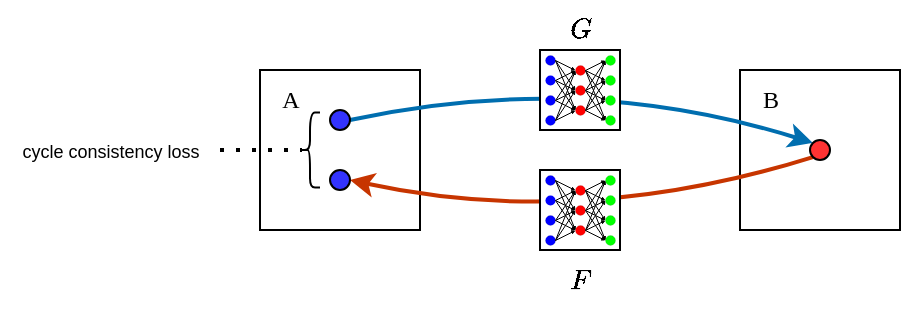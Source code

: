 <mxfile version="22.1.3" type="github">
  <diagram name="Page-1" id="6hGklAR9HjyawwnTF-di">
    <mxGraphModel dx="768" dy="411" grid="1" gridSize="10" guides="1" tooltips="1" connect="1" arrows="1" fold="1" page="1" pageScale="1" pageWidth="850" pageHeight="1100" math="1" shadow="0">
      <root>
        <mxCell id="0" />
        <mxCell id="1" parent="0" />
        <mxCell id="0p1_scHnNHO-Ukw5lkaR-1" value="" style="whiteSpace=wrap;html=1;aspect=fixed;" vertex="1" parent="1">
          <mxGeometry x="200" y="200" width="80" height="80" as="geometry" />
        </mxCell>
        <mxCell id="0p1_scHnNHO-Ukw5lkaR-2" value="" style="whiteSpace=wrap;html=1;aspect=fixed;" vertex="1" parent="1">
          <mxGeometry x="440" y="200" width="80" height="80" as="geometry" />
        </mxCell>
        <mxCell id="0p1_scHnNHO-Ukw5lkaR-3" value="" style="curved=1;endArrow=classic;html=1;rounded=0;exitX=1;exitY=0.5;exitDx=0;exitDy=0;entryX=0;entryY=0;entryDx=0;entryDy=0;fillColor=#1ba1e2;strokeColor=#006EAF;strokeWidth=2;" edge="1" parent="1" source="0p1_scHnNHO-Ukw5lkaR-161" target="0p1_scHnNHO-Ukw5lkaR-163">
          <mxGeometry width="50" height="50" relative="1" as="geometry">
            <mxPoint x="370" y="330" as="sourcePoint" />
            <mxPoint x="420" y="280" as="targetPoint" />
            <Array as="points">
              <mxPoint x="360" y="200" />
            </Array>
          </mxGeometry>
        </mxCell>
        <mxCell id="0p1_scHnNHO-Ukw5lkaR-4" value="" style="curved=1;endArrow=classic;html=1;rounded=0;exitX=0;exitY=1;exitDx=0;exitDy=0;entryX=1;entryY=0.5;entryDx=0;entryDy=0;fillColor=#fa6800;strokeColor=#C73500;strokeWidth=2;" edge="1" parent="1" source="0p1_scHnNHO-Ukw5lkaR-163" target="0p1_scHnNHO-Ukw5lkaR-162">
          <mxGeometry width="50" height="50" relative="1" as="geometry">
            <mxPoint x="500" y="300" as="sourcePoint" />
            <mxPoint x="230" y="300" as="targetPoint" />
            <Array as="points">
              <mxPoint x="360" y="280" />
            </Array>
          </mxGeometry>
        </mxCell>
        <mxCell id="0p1_scHnNHO-Ukw5lkaR-5" value="\(G\)" style="text;html=1;align=center;verticalAlign=middle;resizable=0;points=[];autosize=1;strokeColor=none;fillColor=none;" vertex="1" parent="1">
          <mxGeometry x="335" y="165" width="50" height="30" as="geometry" />
        </mxCell>
        <mxCell id="0p1_scHnNHO-Ukw5lkaR-6" value="\(F\)" style="text;html=1;align=center;verticalAlign=middle;resizable=0;points=[];autosize=1;strokeColor=none;fillColor=none;" vertex="1" parent="1">
          <mxGeometry x="335" y="290" width="50" height="30" as="geometry" />
        </mxCell>
        <mxCell id="0p1_scHnNHO-Ukw5lkaR-85" value="" style="group" vertex="1" connectable="0" parent="1">
          <mxGeometry x="340" y="250" width="40" height="40" as="geometry" />
        </mxCell>
        <mxCell id="0p1_scHnNHO-Ukw5lkaR-86" value="" style="whiteSpace=wrap;html=1;aspect=fixed;" vertex="1" parent="0p1_scHnNHO-Ukw5lkaR-85">
          <mxGeometry width="40" height="40" as="geometry" />
        </mxCell>
        <mxCell id="0p1_scHnNHO-Ukw5lkaR-87" value="" style="ellipse;whiteSpace=wrap;html=1;aspect=fixed;fillColor=#0000ff;strokeColor=#00000000;strokeWidth=0;" vertex="1" parent="0p1_scHnNHO-Ukw5lkaR-85">
          <mxGeometry x="2.5" y="12.5" width="5" height="5" as="geometry" />
        </mxCell>
        <mxCell id="0p1_scHnNHO-Ukw5lkaR-88" value="" style="ellipse;whiteSpace=wrap;html=1;aspect=fixed;fillColor=#0000ff;strokeColor=#000000;strokeWidth=0;" vertex="1" parent="0p1_scHnNHO-Ukw5lkaR-85">
          <mxGeometry x="2.5" y="22.5" width="5" height="5" as="geometry" />
        </mxCell>
        <mxCell id="0p1_scHnNHO-Ukw5lkaR-89" value="" style="ellipse;whiteSpace=wrap;html=1;aspect=fixed;fillColor=#0000ff;strokeColor=#000000;strokeWidth=0;" vertex="1" parent="0p1_scHnNHO-Ukw5lkaR-85">
          <mxGeometry x="2.5" y="32.5" width="5" height="5" as="geometry" />
        </mxCell>
        <mxCell id="0p1_scHnNHO-Ukw5lkaR-90" value="" style="ellipse;whiteSpace=wrap;html=1;aspect=fixed;fillColor=#0000ff;strokeColor=#000000;strokeWidth=0;" vertex="1" parent="0p1_scHnNHO-Ukw5lkaR-85">
          <mxGeometry x="2.5" y="2.5" width="5" height="5" as="geometry" />
        </mxCell>
        <mxCell id="0p1_scHnNHO-Ukw5lkaR-91" value="" style="ellipse;whiteSpace=wrap;html=1;aspect=fixed;strokeWidth=0;fillColor=#00ff00;" vertex="1" parent="0p1_scHnNHO-Ukw5lkaR-85">
          <mxGeometry x="32.5" y="12.5" width="5" height="5" as="geometry" />
        </mxCell>
        <mxCell id="0p1_scHnNHO-Ukw5lkaR-92" value="" style="ellipse;whiteSpace=wrap;html=1;aspect=fixed;strokeWidth=0;fillColor=#00ff00;" vertex="1" parent="0p1_scHnNHO-Ukw5lkaR-85">
          <mxGeometry x="32.5" y="22.5" width="5" height="5" as="geometry" />
        </mxCell>
        <mxCell id="0p1_scHnNHO-Ukw5lkaR-93" value="" style="ellipse;whiteSpace=wrap;html=1;aspect=fixed;strokeWidth=0;fillColor=#00ff00;" vertex="1" parent="0p1_scHnNHO-Ukw5lkaR-85">
          <mxGeometry x="32.5" y="32.5" width="5" height="5" as="geometry" />
        </mxCell>
        <mxCell id="0p1_scHnNHO-Ukw5lkaR-94" value="" style="ellipse;whiteSpace=wrap;html=1;aspect=fixed;strokeWidth=0;fillColor=#00ff00;" vertex="1" parent="0p1_scHnNHO-Ukw5lkaR-85">
          <mxGeometry x="32.5" y="2.5" width="5" height="5" as="geometry" />
        </mxCell>
        <mxCell id="0p1_scHnNHO-Ukw5lkaR-95" value="" style="ellipse;whiteSpace=wrap;html=1;aspect=fixed;strokeWidth=0;fillColor=#ff0000;" vertex="1" parent="0p1_scHnNHO-Ukw5lkaR-85">
          <mxGeometry x="17.5" y="7.5" width="5" height="5" as="geometry" />
        </mxCell>
        <mxCell id="0p1_scHnNHO-Ukw5lkaR-96" value="" style="ellipse;whiteSpace=wrap;html=1;aspect=fixed;strokeWidth=0;fillColor=#ff0000;" vertex="1" parent="0p1_scHnNHO-Ukw5lkaR-85">
          <mxGeometry x="17.5" y="17.5" width="5" height="5" as="geometry" />
        </mxCell>
        <mxCell id="0p1_scHnNHO-Ukw5lkaR-97" value="" style="ellipse;whiteSpace=wrap;html=1;aspect=fixed;strokeWidth=0;fillColor=#ff0000;" vertex="1" parent="0p1_scHnNHO-Ukw5lkaR-85">
          <mxGeometry x="17.5" y="27.5" width="5" height="5" as="geometry" />
        </mxCell>
        <mxCell id="0p1_scHnNHO-Ukw5lkaR-98" value="" style="endArrow=classic;html=1;rounded=0;exitX=1;exitY=0.5;exitDx=0;exitDy=0;entryX=0;entryY=0.5;entryDx=0;entryDy=0;strokeWidth=0.5;endSize=1;" edge="1" parent="0p1_scHnNHO-Ukw5lkaR-85" source="0p1_scHnNHO-Ukw5lkaR-90" target="0p1_scHnNHO-Ukw5lkaR-95">
          <mxGeometry width="50" height="50" relative="1" as="geometry">
            <mxPoint x="27.5" y="77.5" as="sourcePoint" />
            <mxPoint x="22.5" y="-7.5" as="targetPoint" />
            <Array as="points" />
          </mxGeometry>
        </mxCell>
        <mxCell id="0p1_scHnNHO-Ukw5lkaR-99" value="" style="endArrow=classic;html=1;rounded=0;exitX=1;exitY=0.5;exitDx=0;exitDy=0;entryX=0;entryY=0.5;entryDx=0;entryDy=0;strokeWidth=0.5;endSize=1;" edge="1" parent="0p1_scHnNHO-Ukw5lkaR-85" source="0p1_scHnNHO-Ukw5lkaR-87" target="0p1_scHnNHO-Ukw5lkaR-95">
          <mxGeometry width="50" height="50" relative="1" as="geometry">
            <mxPoint x="12.5" y="-2.5" as="sourcePoint" />
            <mxPoint x="22.5" y="2.5" as="targetPoint" />
            <Array as="points">
              <mxPoint x="12.5" y="12.5" />
            </Array>
          </mxGeometry>
        </mxCell>
        <mxCell id="0p1_scHnNHO-Ukw5lkaR-100" value="" style="endArrow=classic;html=1;rounded=0;exitX=1;exitY=0.5;exitDx=0;exitDy=0;entryX=0;entryY=0.5;entryDx=0;entryDy=0;strokeWidth=0.5;endSize=1;" edge="1" parent="0p1_scHnNHO-Ukw5lkaR-85" source="0p1_scHnNHO-Ukw5lkaR-88" target="0p1_scHnNHO-Ukw5lkaR-95">
          <mxGeometry width="50" height="50" relative="1" as="geometry">
            <mxPoint x="12.5" y="10" as="sourcePoint" />
            <mxPoint x="22.5" y="15" as="targetPoint" />
            <Array as="points" />
          </mxGeometry>
        </mxCell>
        <mxCell id="0p1_scHnNHO-Ukw5lkaR-101" value="" style="endArrow=classic;html=1;rounded=0;entryX=0;entryY=0.5;entryDx=0;entryDy=0;strokeWidth=0.5;endSize=1;exitX=1;exitY=0.5;exitDx=0;exitDy=0;" edge="1" parent="0p1_scHnNHO-Ukw5lkaR-85" source="0p1_scHnNHO-Ukw5lkaR-89" target="0p1_scHnNHO-Ukw5lkaR-95">
          <mxGeometry width="50" height="50" relative="1" as="geometry">
            <mxPoint x="12.5" y="27.5" as="sourcePoint" />
            <mxPoint x="27.5" y="20" as="targetPoint" />
            <Array as="points" />
          </mxGeometry>
        </mxCell>
        <mxCell id="0p1_scHnNHO-Ukw5lkaR-102" value="" style="endArrow=classic;html=1;rounded=0;exitX=1;exitY=0.5;exitDx=0;exitDy=0;entryX=0;entryY=0.5;entryDx=0;entryDy=0;strokeWidth=0.5;endSize=1;" edge="1" parent="0p1_scHnNHO-Ukw5lkaR-85" source="0p1_scHnNHO-Ukw5lkaR-90" target="0p1_scHnNHO-Ukw5lkaR-96">
          <mxGeometry width="50" height="50" relative="1" as="geometry">
            <mxPoint x="12.5" y="2.5" as="sourcePoint" />
            <mxPoint x="22.5" y="7.5" as="targetPoint" />
            <Array as="points" />
          </mxGeometry>
        </mxCell>
        <mxCell id="0p1_scHnNHO-Ukw5lkaR-103" value="" style="endArrow=classic;html=1;rounded=0;exitX=1;exitY=0.5;exitDx=0;exitDy=0;entryX=0;entryY=0.5;entryDx=0;entryDy=0;strokeWidth=0.5;endSize=1;" edge="1" parent="0p1_scHnNHO-Ukw5lkaR-85" source="0p1_scHnNHO-Ukw5lkaR-87" target="0p1_scHnNHO-Ukw5lkaR-96">
          <mxGeometry width="50" height="50" relative="1" as="geometry">
            <mxPoint x="17.5" y="12.5" as="sourcePoint" />
            <mxPoint x="27.5" y="17.5" as="targetPoint" />
            <Array as="points" />
          </mxGeometry>
        </mxCell>
        <mxCell id="0p1_scHnNHO-Ukw5lkaR-104" value="" style="endArrow=classic;html=1;rounded=0;exitX=1;exitY=0.5;exitDx=0;exitDy=0;entryX=0;entryY=0.5;entryDx=0;entryDy=0;strokeWidth=0.5;endSize=1;" edge="1" parent="0p1_scHnNHO-Ukw5lkaR-85" source="0p1_scHnNHO-Ukw5lkaR-88" target="0p1_scHnNHO-Ukw5lkaR-96">
          <mxGeometry width="50" height="50" relative="1" as="geometry">
            <mxPoint x="32.5" y="30" as="sourcePoint" />
            <mxPoint x="42.5" y="35" as="targetPoint" />
            <Array as="points" />
          </mxGeometry>
        </mxCell>
        <mxCell id="0p1_scHnNHO-Ukw5lkaR-105" value="" style="endArrow=classic;html=1;rounded=0;exitX=1;exitY=0.5;exitDx=0;exitDy=0;entryX=0;entryY=0.5;entryDx=0;entryDy=0;strokeWidth=0.5;endSize=1;" edge="1" parent="0p1_scHnNHO-Ukw5lkaR-85" source="0p1_scHnNHO-Ukw5lkaR-89" target="0p1_scHnNHO-Ukw5lkaR-96">
          <mxGeometry width="50" height="50" relative="1" as="geometry">
            <mxPoint x="67.5" y="17.5" as="sourcePoint" />
            <mxPoint x="77.5" y="12.5" as="targetPoint" />
            <Array as="points" />
          </mxGeometry>
        </mxCell>
        <mxCell id="0p1_scHnNHO-Ukw5lkaR-106" value="" style="endArrow=classic;html=1;rounded=0;exitX=1;exitY=0.5;exitDx=0;exitDy=0;entryX=0;entryY=0.5;entryDx=0;entryDy=0;strokeWidth=0.5;endSize=1;" edge="1" parent="0p1_scHnNHO-Ukw5lkaR-85" source="0p1_scHnNHO-Ukw5lkaR-89" target="0p1_scHnNHO-Ukw5lkaR-97">
          <mxGeometry width="50" height="50" relative="1" as="geometry">
            <mxPoint x="77.5" y="17.5" as="sourcePoint" />
            <mxPoint x="87.5" y="12.5" as="targetPoint" />
            <Array as="points" />
          </mxGeometry>
        </mxCell>
        <mxCell id="0p1_scHnNHO-Ukw5lkaR-107" value="" style="endArrow=classic;html=1;rounded=0;exitX=1;exitY=0.5;exitDx=0;exitDy=0;entryX=0;entryY=0.5;entryDx=0;entryDy=0;strokeWidth=0.5;endSize=1;" edge="1" parent="0p1_scHnNHO-Ukw5lkaR-85" source="0p1_scHnNHO-Ukw5lkaR-88" target="0p1_scHnNHO-Ukw5lkaR-97">
          <mxGeometry width="50" height="50" relative="1" as="geometry">
            <mxPoint x="82.5" y="22.5" as="sourcePoint" />
            <mxPoint x="92.5" y="17.5" as="targetPoint" />
            <Array as="points" />
          </mxGeometry>
        </mxCell>
        <mxCell id="0p1_scHnNHO-Ukw5lkaR-108" value="" style="endArrow=classic;html=1;rounded=0;exitX=1;exitY=0.5;exitDx=0;exitDy=0;entryX=0;entryY=0.5;entryDx=0;entryDy=0;strokeWidth=0.5;endSize=1;" edge="1" parent="0p1_scHnNHO-Ukw5lkaR-85" source="0p1_scHnNHO-Ukw5lkaR-87" target="0p1_scHnNHO-Ukw5lkaR-97">
          <mxGeometry width="50" height="50" relative="1" as="geometry">
            <mxPoint x="87.5" y="27.5" as="sourcePoint" />
            <mxPoint x="97.5" y="22.5" as="targetPoint" />
            <Array as="points" />
          </mxGeometry>
        </mxCell>
        <mxCell id="0p1_scHnNHO-Ukw5lkaR-109" value="" style="endArrow=classic;html=1;rounded=0;entryX=0;entryY=0.5;entryDx=0;entryDy=0;strokeWidth=0.5;endSize=1;exitX=1;exitY=0.5;exitDx=0;exitDy=0;" edge="1" parent="0p1_scHnNHO-Ukw5lkaR-85" source="0p1_scHnNHO-Ukw5lkaR-90" target="0p1_scHnNHO-Ukw5lkaR-97">
          <mxGeometry width="50" height="50" relative="1" as="geometry">
            <mxPoint x="92.5" y="32.5" as="sourcePoint" />
            <mxPoint x="102.5" y="27.5" as="targetPoint" />
            <Array as="points" />
          </mxGeometry>
        </mxCell>
        <mxCell id="0p1_scHnNHO-Ukw5lkaR-110" value="" style="endArrow=classic;html=1;rounded=0;exitX=1;exitY=0.5;exitDx=0;exitDy=0;entryX=0;entryY=0.5;entryDx=0;entryDy=0;strokeWidth=0.5;endSize=1;" edge="1" parent="0p1_scHnNHO-Ukw5lkaR-85" source="0p1_scHnNHO-Ukw5lkaR-95" target="0p1_scHnNHO-Ukw5lkaR-94">
          <mxGeometry width="50" height="50" relative="1" as="geometry">
            <mxPoint x="22.5" y="2.5" as="sourcePoint" />
            <mxPoint x="32.5" y="-2.5" as="targetPoint" />
            <Array as="points" />
          </mxGeometry>
        </mxCell>
        <mxCell id="0p1_scHnNHO-Ukw5lkaR-111" value="" style="endArrow=classic;html=1;rounded=0;entryX=0;entryY=0.5;entryDx=0;entryDy=0;strokeWidth=0.5;endSize=1;exitX=1;exitY=0.5;exitDx=0;exitDy=0;" edge="1" parent="0p1_scHnNHO-Ukw5lkaR-85" source="0p1_scHnNHO-Ukw5lkaR-95" target="0p1_scHnNHO-Ukw5lkaR-91">
          <mxGeometry width="50" height="50" relative="1" as="geometry">
            <mxPoint x="52.5" y="12.5" as="sourcePoint" />
            <mxPoint x="62.5" y="7.5" as="targetPoint" />
            <Array as="points" />
          </mxGeometry>
        </mxCell>
        <mxCell id="0p1_scHnNHO-Ukw5lkaR-112" value="" style="endArrow=classic;html=1;rounded=0;exitX=1;exitY=0.5;exitDx=0;exitDy=0;entryX=0;entryY=0.5;entryDx=0;entryDy=0;strokeWidth=0.5;endSize=1;" edge="1" parent="0p1_scHnNHO-Ukw5lkaR-85" source="0p1_scHnNHO-Ukw5lkaR-95" target="0p1_scHnNHO-Ukw5lkaR-93">
          <mxGeometry width="50" height="50" relative="1" as="geometry">
            <mxPoint x="62.5" y="17.5" as="sourcePoint" />
            <mxPoint x="72.5" y="12.5" as="targetPoint" />
            <Array as="points" />
          </mxGeometry>
        </mxCell>
        <mxCell id="0p1_scHnNHO-Ukw5lkaR-113" value="" style="endArrow=classic;html=1;rounded=0;entryX=0;entryY=0.5;entryDx=0;entryDy=0;strokeWidth=0.5;endSize=1;exitX=1;exitY=0.5;exitDx=0;exitDy=0;" edge="1" parent="0p1_scHnNHO-Ukw5lkaR-85" source="0p1_scHnNHO-Ukw5lkaR-95" target="0p1_scHnNHO-Ukw5lkaR-92">
          <mxGeometry width="50" height="50" relative="1" as="geometry">
            <mxPoint x="52.5" y="17.5" as="sourcePoint" />
            <mxPoint x="62.5" y="12.5" as="targetPoint" />
            <Array as="points" />
          </mxGeometry>
        </mxCell>
        <mxCell id="0p1_scHnNHO-Ukw5lkaR-114" value="" style="endArrow=classic;html=1;rounded=0;exitX=1;exitY=0.5;exitDx=0;exitDy=0;entryX=0;entryY=0.5;entryDx=0;entryDy=0;strokeWidth=0.5;endSize=1;" edge="1" parent="0p1_scHnNHO-Ukw5lkaR-85" source="0p1_scHnNHO-Ukw5lkaR-96" target="0p1_scHnNHO-Ukw5lkaR-94">
          <mxGeometry width="50" height="50" relative="1" as="geometry">
            <mxPoint x="67.5" y="7.5" as="sourcePoint" />
            <mxPoint x="77.5" y="2.5" as="targetPoint" />
            <Array as="points" />
          </mxGeometry>
        </mxCell>
        <mxCell id="0p1_scHnNHO-Ukw5lkaR-115" value="" style="endArrow=classic;html=1;rounded=0;exitX=1;exitY=0.5;exitDx=0;exitDy=0;entryX=0;entryY=0.5;entryDx=0;entryDy=0;strokeWidth=0.5;endSize=1;" edge="1" parent="0p1_scHnNHO-Ukw5lkaR-85" source="0p1_scHnNHO-Ukw5lkaR-97" target="0p1_scHnNHO-Ukw5lkaR-91">
          <mxGeometry width="50" height="50" relative="1" as="geometry">
            <mxPoint x="67.5" y="22.5" as="sourcePoint" />
            <mxPoint x="77.5" y="17.5" as="targetPoint" />
            <Array as="points" />
          </mxGeometry>
        </mxCell>
        <mxCell id="0p1_scHnNHO-Ukw5lkaR-116" value="" style="endArrow=classic;html=1;rounded=0;exitX=1;exitY=0.5;exitDx=0;exitDy=0;entryX=0;entryY=0.5;entryDx=0;entryDy=0;strokeWidth=0.5;endSize=1;" edge="1" parent="0p1_scHnNHO-Ukw5lkaR-85" source="0p1_scHnNHO-Ukw5lkaR-97" target="0p1_scHnNHO-Ukw5lkaR-94">
          <mxGeometry width="50" height="50" relative="1" as="geometry">
            <mxPoint x="57.5" y="27.5" as="sourcePoint" />
            <mxPoint x="67.5" y="22.5" as="targetPoint" />
            <Array as="points" />
          </mxGeometry>
        </mxCell>
        <mxCell id="0p1_scHnNHO-Ukw5lkaR-117" value="" style="endArrow=classic;html=1;rounded=0;exitX=1;exitY=0.5;exitDx=0;exitDy=0;entryX=0;entryY=0.5;entryDx=0;entryDy=0;strokeWidth=0.5;endSize=1;" edge="1" parent="0p1_scHnNHO-Ukw5lkaR-85" source="0p1_scHnNHO-Ukw5lkaR-97" target="0p1_scHnNHO-Ukw5lkaR-92">
          <mxGeometry width="50" height="50" relative="1" as="geometry">
            <mxPoint x="67.5" y="27.5" as="sourcePoint" />
            <mxPoint x="77.5" y="22.5" as="targetPoint" />
            <Array as="points" />
          </mxGeometry>
        </mxCell>
        <mxCell id="0p1_scHnNHO-Ukw5lkaR-118" value="" style="endArrow=classic;html=1;rounded=0;exitX=1;exitY=0.5;exitDx=0;exitDy=0;entryX=0;entryY=0.5;entryDx=0;entryDy=0;strokeWidth=0.5;endSize=1;" edge="1" parent="0p1_scHnNHO-Ukw5lkaR-85" source="0p1_scHnNHO-Ukw5lkaR-97" target="0p1_scHnNHO-Ukw5lkaR-93">
          <mxGeometry width="50" height="50" relative="1" as="geometry">
            <mxPoint x="82.5" y="27.5" as="sourcePoint" />
            <mxPoint x="92.5" y="22.5" as="targetPoint" />
            <Array as="points" />
          </mxGeometry>
        </mxCell>
        <mxCell id="0p1_scHnNHO-Ukw5lkaR-119" value="" style="endArrow=classic;html=1;rounded=0;exitX=1;exitY=0.5;exitDx=0;exitDy=0;entryX=0;entryY=0.5;entryDx=0;entryDy=0;strokeWidth=0.5;endSize=1;" edge="1" parent="0p1_scHnNHO-Ukw5lkaR-85" source="0p1_scHnNHO-Ukw5lkaR-96" target="0p1_scHnNHO-Ukw5lkaR-91">
          <mxGeometry width="50" height="50" relative="1" as="geometry">
            <mxPoint x="77.5" y="7.5" as="sourcePoint" />
            <mxPoint x="87.5" y="2.5" as="targetPoint" />
            <Array as="points" />
          </mxGeometry>
        </mxCell>
        <mxCell id="0p1_scHnNHO-Ukw5lkaR-120" value="" style="endArrow=classic;html=1;rounded=0;exitX=1;exitY=0.5;exitDx=0;exitDy=0;entryX=0;entryY=0.5;entryDx=0;entryDy=0;strokeWidth=0.5;endSize=1;" edge="1" parent="0p1_scHnNHO-Ukw5lkaR-85" source="0p1_scHnNHO-Ukw5lkaR-96" target="0p1_scHnNHO-Ukw5lkaR-92">
          <mxGeometry width="50" height="50" relative="1" as="geometry">
            <mxPoint x="82.5" y="12.5" as="sourcePoint" />
            <mxPoint x="92.5" y="7.5" as="targetPoint" />
            <Array as="points" />
          </mxGeometry>
        </mxCell>
        <mxCell id="0p1_scHnNHO-Ukw5lkaR-121" value="" style="endArrow=classic;html=1;rounded=0;exitX=1;exitY=0.5;exitDx=0;exitDy=0;entryX=0;entryY=0.5;entryDx=0;entryDy=0;strokeWidth=0.5;endSize=1;" edge="1" parent="0p1_scHnNHO-Ukw5lkaR-85" source="0p1_scHnNHO-Ukw5lkaR-96" target="0p1_scHnNHO-Ukw5lkaR-93">
          <mxGeometry width="50" height="50" relative="1" as="geometry">
            <mxPoint x="87.5" y="17.5" as="sourcePoint" />
            <mxPoint x="97.5" y="12.5" as="targetPoint" />
            <Array as="points" />
          </mxGeometry>
        </mxCell>
        <mxCell id="0p1_scHnNHO-Ukw5lkaR-122" value="" style="group" vertex="1" connectable="0" parent="1">
          <mxGeometry x="340" y="190" width="40" height="40" as="geometry" />
        </mxCell>
        <mxCell id="0p1_scHnNHO-Ukw5lkaR-123" value="" style="whiteSpace=wrap;html=1;aspect=fixed;" vertex="1" parent="0p1_scHnNHO-Ukw5lkaR-122">
          <mxGeometry width="40" height="40" as="geometry" />
        </mxCell>
        <mxCell id="0p1_scHnNHO-Ukw5lkaR-124" value="" style="ellipse;whiteSpace=wrap;html=1;aspect=fixed;fillColor=#0000ff;strokeColor=#00000000;strokeWidth=0;" vertex="1" parent="0p1_scHnNHO-Ukw5lkaR-122">
          <mxGeometry x="2.5" y="12.5" width="5" height="5" as="geometry" />
        </mxCell>
        <mxCell id="0p1_scHnNHO-Ukw5lkaR-125" value="" style="ellipse;whiteSpace=wrap;html=1;aspect=fixed;fillColor=#0000ff;strokeColor=#000000;strokeWidth=0;" vertex="1" parent="0p1_scHnNHO-Ukw5lkaR-122">
          <mxGeometry x="2.5" y="22.5" width="5" height="5" as="geometry" />
        </mxCell>
        <mxCell id="0p1_scHnNHO-Ukw5lkaR-126" value="" style="ellipse;whiteSpace=wrap;html=1;aspect=fixed;fillColor=#0000ff;strokeColor=#000000;strokeWidth=0;" vertex="1" parent="0p1_scHnNHO-Ukw5lkaR-122">
          <mxGeometry x="2.5" y="32.5" width="5" height="5" as="geometry" />
        </mxCell>
        <mxCell id="0p1_scHnNHO-Ukw5lkaR-127" value="" style="ellipse;whiteSpace=wrap;html=1;aspect=fixed;fillColor=#0000ff;strokeColor=#000000;strokeWidth=0;" vertex="1" parent="0p1_scHnNHO-Ukw5lkaR-122">
          <mxGeometry x="2.5" y="2.5" width="5" height="5" as="geometry" />
        </mxCell>
        <mxCell id="0p1_scHnNHO-Ukw5lkaR-128" value="" style="ellipse;whiteSpace=wrap;html=1;aspect=fixed;strokeWidth=0;fillColor=#00ff00;" vertex="1" parent="0p1_scHnNHO-Ukw5lkaR-122">
          <mxGeometry x="32.5" y="12.5" width="5" height="5" as="geometry" />
        </mxCell>
        <mxCell id="0p1_scHnNHO-Ukw5lkaR-129" value="" style="ellipse;whiteSpace=wrap;html=1;aspect=fixed;strokeWidth=0;fillColor=#00ff00;" vertex="1" parent="0p1_scHnNHO-Ukw5lkaR-122">
          <mxGeometry x="32.5" y="22.5" width="5" height="5" as="geometry" />
        </mxCell>
        <mxCell id="0p1_scHnNHO-Ukw5lkaR-130" value="" style="ellipse;whiteSpace=wrap;html=1;aspect=fixed;strokeWidth=0;fillColor=#00ff00;" vertex="1" parent="0p1_scHnNHO-Ukw5lkaR-122">
          <mxGeometry x="32.5" y="32.5" width="5" height="5" as="geometry" />
        </mxCell>
        <mxCell id="0p1_scHnNHO-Ukw5lkaR-131" value="" style="ellipse;whiteSpace=wrap;html=1;aspect=fixed;strokeWidth=0;fillColor=#00ff00;" vertex="1" parent="0p1_scHnNHO-Ukw5lkaR-122">
          <mxGeometry x="32.5" y="2.5" width="5" height="5" as="geometry" />
        </mxCell>
        <mxCell id="0p1_scHnNHO-Ukw5lkaR-132" value="" style="ellipse;whiteSpace=wrap;html=1;aspect=fixed;strokeWidth=0;fillColor=#ff0000;" vertex="1" parent="0p1_scHnNHO-Ukw5lkaR-122">
          <mxGeometry x="17.5" y="7.5" width="5" height="5" as="geometry" />
        </mxCell>
        <mxCell id="0p1_scHnNHO-Ukw5lkaR-133" value="" style="ellipse;whiteSpace=wrap;html=1;aspect=fixed;strokeWidth=0;fillColor=#ff0000;" vertex="1" parent="0p1_scHnNHO-Ukw5lkaR-122">
          <mxGeometry x="17.5" y="17.5" width="5" height="5" as="geometry" />
        </mxCell>
        <mxCell id="0p1_scHnNHO-Ukw5lkaR-134" value="" style="ellipse;whiteSpace=wrap;html=1;aspect=fixed;strokeWidth=0;fillColor=#ff0000;" vertex="1" parent="0p1_scHnNHO-Ukw5lkaR-122">
          <mxGeometry x="17.5" y="27.5" width="5" height="5" as="geometry" />
        </mxCell>
        <mxCell id="0p1_scHnNHO-Ukw5lkaR-135" value="" style="endArrow=classic;html=1;rounded=0;exitX=1;exitY=0.5;exitDx=0;exitDy=0;entryX=0;entryY=0.5;entryDx=0;entryDy=0;strokeWidth=0.5;endSize=1;" edge="1" parent="0p1_scHnNHO-Ukw5lkaR-122" source="0p1_scHnNHO-Ukw5lkaR-127" target="0p1_scHnNHO-Ukw5lkaR-132">
          <mxGeometry width="50" height="50" relative="1" as="geometry">
            <mxPoint x="27.5" y="77.5" as="sourcePoint" />
            <mxPoint x="22.5" y="-7.5" as="targetPoint" />
            <Array as="points" />
          </mxGeometry>
        </mxCell>
        <mxCell id="0p1_scHnNHO-Ukw5lkaR-136" value="" style="endArrow=classic;html=1;rounded=0;exitX=1;exitY=0.5;exitDx=0;exitDy=0;entryX=0;entryY=0.5;entryDx=0;entryDy=0;strokeWidth=0.5;endSize=1;" edge="1" parent="0p1_scHnNHO-Ukw5lkaR-122" source="0p1_scHnNHO-Ukw5lkaR-124" target="0p1_scHnNHO-Ukw5lkaR-132">
          <mxGeometry width="50" height="50" relative="1" as="geometry">
            <mxPoint x="12.5" y="-2.5" as="sourcePoint" />
            <mxPoint x="22.5" y="2.5" as="targetPoint" />
            <Array as="points">
              <mxPoint x="12.5" y="12.5" />
            </Array>
          </mxGeometry>
        </mxCell>
        <mxCell id="0p1_scHnNHO-Ukw5lkaR-137" value="" style="endArrow=classic;html=1;rounded=0;exitX=1;exitY=0.5;exitDx=0;exitDy=0;entryX=0;entryY=0.5;entryDx=0;entryDy=0;strokeWidth=0.5;endSize=1;" edge="1" parent="0p1_scHnNHO-Ukw5lkaR-122" source="0p1_scHnNHO-Ukw5lkaR-125" target="0p1_scHnNHO-Ukw5lkaR-132">
          <mxGeometry width="50" height="50" relative="1" as="geometry">
            <mxPoint x="12.5" y="10" as="sourcePoint" />
            <mxPoint x="22.5" y="15" as="targetPoint" />
            <Array as="points" />
          </mxGeometry>
        </mxCell>
        <mxCell id="0p1_scHnNHO-Ukw5lkaR-138" value="" style="endArrow=classic;html=1;rounded=0;entryX=0;entryY=0.5;entryDx=0;entryDy=0;strokeWidth=0.5;endSize=1;exitX=1;exitY=0.5;exitDx=0;exitDy=0;" edge="1" parent="0p1_scHnNHO-Ukw5lkaR-122" source="0p1_scHnNHO-Ukw5lkaR-126" target="0p1_scHnNHO-Ukw5lkaR-132">
          <mxGeometry width="50" height="50" relative="1" as="geometry">
            <mxPoint x="12.5" y="27.5" as="sourcePoint" />
            <mxPoint x="27.5" y="20" as="targetPoint" />
            <Array as="points" />
          </mxGeometry>
        </mxCell>
        <mxCell id="0p1_scHnNHO-Ukw5lkaR-139" value="" style="endArrow=classic;html=1;rounded=0;exitX=1;exitY=0.5;exitDx=0;exitDy=0;entryX=0;entryY=0.5;entryDx=0;entryDy=0;strokeWidth=0.5;endSize=1;" edge="1" parent="0p1_scHnNHO-Ukw5lkaR-122" source="0p1_scHnNHO-Ukw5lkaR-127" target="0p1_scHnNHO-Ukw5lkaR-133">
          <mxGeometry width="50" height="50" relative="1" as="geometry">
            <mxPoint x="12.5" y="2.5" as="sourcePoint" />
            <mxPoint x="22.5" y="7.5" as="targetPoint" />
            <Array as="points" />
          </mxGeometry>
        </mxCell>
        <mxCell id="0p1_scHnNHO-Ukw5lkaR-140" value="" style="endArrow=classic;html=1;rounded=0;exitX=1;exitY=0.5;exitDx=0;exitDy=0;entryX=0;entryY=0.5;entryDx=0;entryDy=0;strokeWidth=0.5;endSize=1;" edge="1" parent="0p1_scHnNHO-Ukw5lkaR-122" source="0p1_scHnNHO-Ukw5lkaR-124" target="0p1_scHnNHO-Ukw5lkaR-133">
          <mxGeometry width="50" height="50" relative="1" as="geometry">
            <mxPoint x="17.5" y="12.5" as="sourcePoint" />
            <mxPoint x="27.5" y="17.5" as="targetPoint" />
            <Array as="points" />
          </mxGeometry>
        </mxCell>
        <mxCell id="0p1_scHnNHO-Ukw5lkaR-141" value="" style="endArrow=classic;html=1;rounded=0;exitX=1;exitY=0.5;exitDx=0;exitDy=0;entryX=0;entryY=0.5;entryDx=0;entryDy=0;strokeWidth=0.5;endSize=1;" edge="1" parent="0p1_scHnNHO-Ukw5lkaR-122" source="0p1_scHnNHO-Ukw5lkaR-125" target="0p1_scHnNHO-Ukw5lkaR-133">
          <mxGeometry width="50" height="50" relative="1" as="geometry">
            <mxPoint x="32.5" y="30" as="sourcePoint" />
            <mxPoint x="42.5" y="35" as="targetPoint" />
            <Array as="points" />
          </mxGeometry>
        </mxCell>
        <mxCell id="0p1_scHnNHO-Ukw5lkaR-142" value="" style="endArrow=classic;html=1;rounded=0;exitX=1;exitY=0.5;exitDx=0;exitDy=0;entryX=0;entryY=0.5;entryDx=0;entryDy=0;strokeWidth=0.5;endSize=1;" edge="1" parent="0p1_scHnNHO-Ukw5lkaR-122" source="0p1_scHnNHO-Ukw5lkaR-126" target="0p1_scHnNHO-Ukw5lkaR-133">
          <mxGeometry width="50" height="50" relative="1" as="geometry">
            <mxPoint x="67.5" y="17.5" as="sourcePoint" />
            <mxPoint x="77.5" y="12.5" as="targetPoint" />
            <Array as="points" />
          </mxGeometry>
        </mxCell>
        <mxCell id="0p1_scHnNHO-Ukw5lkaR-143" value="" style="endArrow=classic;html=1;rounded=0;exitX=1;exitY=0.5;exitDx=0;exitDy=0;entryX=0;entryY=0.5;entryDx=0;entryDy=0;strokeWidth=0.5;endSize=1;" edge="1" parent="0p1_scHnNHO-Ukw5lkaR-122" source="0p1_scHnNHO-Ukw5lkaR-126" target="0p1_scHnNHO-Ukw5lkaR-134">
          <mxGeometry width="50" height="50" relative="1" as="geometry">
            <mxPoint x="77.5" y="17.5" as="sourcePoint" />
            <mxPoint x="87.5" y="12.5" as="targetPoint" />
            <Array as="points" />
          </mxGeometry>
        </mxCell>
        <mxCell id="0p1_scHnNHO-Ukw5lkaR-144" value="" style="endArrow=classic;html=1;rounded=0;exitX=1;exitY=0.5;exitDx=0;exitDy=0;entryX=0;entryY=0.5;entryDx=0;entryDy=0;strokeWidth=0.5;endSize=1;" edge="1" parent="0p1_scHnNHO-Ukw5lkaR-122" source="0p1_scHnNHO-Ukw5lkaR-125" target="0p1_scHnNHO-Ukw5lkaR-134">
          <mxGeometry width="50" height="50" relative="1" as="geometry">
            <mxPoint x="82.5" y="22.5" as="sourcePoint" />
            <mxPoint x="92.5" y="17.5" as="targetPoint" />
            <Array as="points" />
          </mxGeometry>
        </mxCell>
        <mxCell id="0p1_scHnNHO-Ukw5lkaR-145" value="" style="endArrow=classic;html=1;rounded=0;exitX=1;exitY=0.5;exitDx=0;exitDy=0;entryX=0;entryY=0.5;entryDx=0;entryDy=0;strokeWidth=0.5;endSize=1;" edge="1" parent="0p1_scHnNHO-Ukw5lkaR-122" source="0p1_scHnNHO-Ukw5lkaR-124" target="0p1_scHnNHO-Ukw5lkaR-134">
          <mxGeometry width="50" height="50" relative="1" as="geometry">
            <mxPoint x="87.5" y="27.5" as="sourcePoint" />
            <mxPoint x="97.5" y="22.5" as="targetPoint" />
            <Array as="points" />
          </mxGeometry>
        </mxCell>
        <mxCell id="0p1_scHnNHO-Ukw5lkaR-146" value="" style="endArrow=classic;html=1;rounded=0;entryX=0;entryY=0.5;entryDx=0;entryDy=0;strokeWidth=0.5;endSize=1;exitX=1;exitY=0.5;exitDx=0;exitDy=0;" edge="1" parent="0p1_scHnNHO-Ukw5lkaR-122" source="0p1_scHnNHO-Ukw5lkaR-127" target="0p1_scHnNHO-Ukw5lkaR-134">
          <mxGeometry width="50" height="50" relative="1" as="geometry">
            <mxPoint x="92.5" y="32.5" as="sourcePoint" />
            <mxPoint x="102.5" y="27.5" as="targetPoint" />
            <Array as="points" />
          </mxGeometry>
        </mxCell>
        <mxCell id="0p1_scHnNHO-Ukw5lkaR-147" value="" style="endArrow=classic;html=1;rounded=0;exitX=1;exitY=0.5;exitDx=0;exitDy=0;entryX=0;entryY=0.5;entryDx=0;entryDy=0;strokeWidth=0.5;endSize=1;" edge="1" parent="0p1_scHnNHO-Ukw5lkaR-122" source="0p1_scHnNHO-Ukw5lkaR-132" target="0p1_scHnNHO-Ukw5lkaR-131">
          <mxGeometry width="50" height="50" relative="1" as="geometry">
            <mxPoint x="22.5" y="2.5" as="sourcePoint" />
            <mxPoint x="32.5" y="-2.5" as="targetPoint" />
            <Array as="points" />
          </mxGeometry>
        </mxCell>
        <mxCell id="0p1_scHnNHO-Ukw5lkaR-148" value="" style="endArrow=classic;html=1;rounded=0;entryX=0;entryY=0.5;entryDx=0;entryDy=0;strokeWidth=0.5;endSize=1;exitX=1;exitY=0.5;exitDx=0;exitDy=0;" edge="1" parent="0p1_scHnNHO-Ukw5lkaR-122" source="0p1_scHnNHO-Ukw5lkaR-132" target="0p1_scHnNHO-Ukw5lkaR-128">
          <mxGeometry width="50" height="50" relative="1" as="geometry">
            <mxPoint x="52.5" y="12.5" as="sourcePoint" />
            <mxPoint x="62.5" y="7.5" as="targetPoint" />
            <Array as="points" />
          </mxGeometry>
        </mxCell>
        <mxCell id="0p1_scHnNHO-Ukw5lkaR-149" value="" style="endArrow=classic;html=1;rounded=0;exitX=1;exitY=0.5;exitDx=0;exitDy=0;entryX=0;entryY=0.5;entryDx=0;entryDy=0;strokeWidth=0.5;endSize=1;" edge="1" parent="0p1_scHnNHO-Ukw5lkaR-122" source="0p1_scHnNHO-Ukw5lkaR-132" target="0p1_scHnNHO-Ukw5lkaR-130">
          <mxGeometry width="50" height="50" relative="1" as="geometry">
            <mxPoint x="62.5" y="17.5" as="sourcePoint" />
            <mxPoint x="72.5" y="12.5" as="targetPoint" />
            <Array as="points" />
          </mxGeometry>
        </mxCell>
        <mxCell id="0p1_scHnNHO-Ukw5lkaR-150" value="" style="endArrow=classic;html=1;rounded=0;entryX=0;entryY=0.5;entryDx=0;entryDy=0;strokeWidth=0.5;endSize=1;exitX=1;exitY=0.5;exitDx=0;exitDy=0;" edge="1" parent="0p1_scHnNHO-Ukw5lkaR-122" source="0p1_scHnNHO-Ukw5lkaR-132" target="0p1_scHnNHO-Ukw5lkaR-129">
          <mxGeometry width="50" height="50" relative="1" as="geometry">
            <mxPoint x="52.5" y="17.5" as="sourcePoint" />
            <mxPoint x="62.5" y="12.5" as="targetPoint" />
            <Array as="points" />
          </mxGeometry>
        </mxCell>
        <mxCell id="0p1_scHnNHO-Ukw5lkaR-151" value="" style="endArrow=classic;html=1;rounded=0;exitX=1;exitY=0.5;exitDx=0;exitDy=0;entryX=0;entryY=0.5;entryDx=0;entryDy=0;strokeWidth=0.5;endSize=1;" edge="1" parent="0p1_scHnNHO-Ukw5lkaR-122" source="0p1_scHnNHO-Ukw5lkaR-133" target="0p1_scHnNHO-Ukw5lkaR-131">
          <mxGeometry width="50" height="50" relative="1" as="geometry">
            <mxPoint x="67.5" y="7.5" as="sourcePoint" />
            <mxPoint x="77.5" y="2.5" as="targetPoint" />
            <Array as="points" />
          </mxGeometry>
        </mxCell>
        <mxCell id="0p1_scHnNHO-Ukw5lkaR-152" value="" style="endArrow=classic;html=1;rounded=0;exitX=1;exitY=0.5;exitDx=0;exitDy=0;entryX=0;entryY=0.5;entryDx=0;entryDy=0;strokeWidth=0.5;endSize=1;" edge="1" parent="0p1_scHnNHO-Ukw5lkaR-122" source="0p1_scHnNHO-Ukw5lkaR-134" target="0p1_scHnNHO-Ukw5lkaR-128">
          <mxGeometry width="50" height="50" relative="1" as="geometry">
            <mxPoint x="67.5" y="22.5" as="sourcePoint" />
            <mxPoint x="77.5" y="17.5" as="targetPoint" />
            <Array as="points" />
          </mxGeometry>
        </mxCell>
        <mxCell id="0p1_scHnNHO-Ukw5lkaR-153" value="" style="endArrow=classic;html=1;rounded=0;exitX=1;exitY=0.5;exitDx=0;exitDy=0;entryX=0;entryY=0.5;entryDx=0;entryDy=0;strokeWidth=0.5;endSize=1;" edge="1" parent="0p1_scHnNHO-Ukw5lkaR-122" source="0p1_scHnNHO-Ukw5lkaR-134" target="0p1_scHnNHO-Ukw5lkaR-131">
          <mxGeometry width="50" height="50" relative="1" as="geometry">
            <mxPoint x="57.5" y="27.5" as="sourcePoint" />
            <mxPoint x="67.5" y="22.5" as="targetPoint" />
            <Array as="points" />
          </mxGeometry>
        </mxCell>
        <mxCell id="0p1_scHnNHO-Ukw5lkaR-154" value="" style="endArrow=classic;html=1;rounded=0;exitX=1;exitY=0.5;exitDx=0;exitDy=0;entryX=0;entryY=0.5;entryDx=0;entryDy=0;strokeWidth=0.5;endSize=1;" edge="1" parent="0p1_scHnNHO-Ukw5lkaR-122" source="0p1_scHnNHO-Ukw5lkaR-134" target="0p1_scHnNHO-Ukw5lkaR-129">
          <mxGeometry width="50" height="50" relative="1" as="geometry">
            <mxPoint x="67.5" y="27.5" as="sourcePoint" />
            <mxPoint x="77.5" y="22.5" as="targetPoint" />
            <Array as="points" />
          </mxGeometry>
        </mxCell>
        <mxCell id="0p1_scHnNHO-Ukw5lkaR-155" value="" style="endArrow=classic;html=1;rounded=0;exitX=1;exitY=0.5;exitDx=0;exitDy=0;entryX=0;entryY=0.5;entryDx=0;entryDy=0;strokeWidth=0.5;endSize=1;" edge="1" parent="0p1_scHnNHO-Ukw5lkaR-122" source="0p1_scHnNHO-Ukw5lkaR-134" target="0p1_scHnNHO-Ukw5lkaR-130">
          <mxGeometry width="50" height="50" relative="1" as="geometry">
            <mxPoint x="82.5" y="27.5" as="sourcePoint" />
            <mxPoint x="92.5" y="22.5" as="targetPoint" />
            <Array as="points" />
          </mxGeometry>
        </mxCell>
        <mxCell id="0p1_scHnNHO-Ukw5lkaR-156" value="" style="endArrow=classic;html=1;rounded=0;exitX=1;exitY=0.5;exitDx=0;exitDy=0;entryX=0;entryY=0.5;entryDx=0;entryDy=0;strokeWidth=0.5;endSize=1;" edge="1" parent="0p1_scHnNHO-Ukw5lkaR-122" source="0p1_scHnNHO-Ukw5lkaR-133" target="0p1_scHnNHO-Ukw5lkaR-128">
          <mxGeometry width="50" height="50" relative="1" as="geometry">
            <mxPoint x="77.5" y="7.5" as="sourcePoint" />
            <mxPoint x="87.5" y="2.5" as="targetPoint" />
            <Array as="points" />
          </mxGeometry>
        </mxCell>
        <mxCell id="0p1_scHnNHO-Ukw5lkaR-157" value="" style="endArrow=classic;html=1;rounded=0;exitX=1;exitY=0.5;exitDx=0;exitDy=0;entryX=0;entryY=0.5;entryDx=0;entryDy=0;strokeWidth=0.5;endSize=1;" edge="1" parent="0p1_scHnNHO-Ukw5lkaR-122" source="0p1_scHnNHO-Ukw5lkaR-133" target="0p1_scHnNHO-Ukw5lkaR-129">
          <mxGeometry width="50" height="50" relative="1" as="geometry">
            <mxPoint x="82.5" y="12.5" as="sourcePoint" />
            <mxPoint x="92.5" y="7.5" as="targetPoint" />
            <Array as="points" />
          </mxGeometry>
        </mxCell>
        <mxCell id="0p1_scHnNHO-Ukw5lkaR-158" value="" style="endArrow=classic;html=1;rounded=0;exitX=1;exitY=0.5;exitDx=0;exitDy=0;entryX=0;entryY=0.5;entryDx=0;entryDy=0;strokeWidth=0.5;endSize=1;" edge="1" parent="0p1_scHnNHO-Ukw5lkaR-122" source="0p1_scHnNHO-Ukw5lkaR-133" target="0p1_scHnNHO-Ukw5lkaR-130">
          <mxGeometry width="50" height="50" relative="1" as="geometry">
            <mxPoint x="87.5" y="17.5" as="sourcePoint" />
            <mxPoint x="97.5" y="12.5" as="targetPoint" />
            <Array as="points" />
          </mxGeometry>
        </mxCell>
        <mxCell id="0p1_scHnNHO-Ukw5lkaR-159" value="&lt;font face=&quot;Times New Roman&quot;&gt;A&lt;/font&gt;" style="text;html=1;align=center;verticalAlign=middle;resizable=0;points=[];autosize=1;strokeColor=none;fillColor=none;" vertex="1" parent="1">
          <mxGeometry x="200" y="200" width="30" height="30" as="geometry" />
        </mxCell>
        <mxCell id="0p1_scHnNHO-Ukw5lkaR-160" value="&lt;font face=&quot;Times New Roman&quot;&gt;B&lt;/font&gt;" style="text;html=1;align=center;verticalAlign=middle;resizable=0;points=[];autosize=1;strokeColor=none;fillColor=none;" vertex="1" parent="1">
          <mxGeometry x="440" y="200" width="30" height="30" as="geometry" />
        </mxCell>
        <mxCell id="0p1_scHnNHO-Ukw5lkaR-161" value="" style="ellipse;whiteSpace=wrap;html=1;aspect=fixed;gradientColor=none;fillColor=#3333FF;strokeColor=#000000;" vertex="1" parent="1">
          <mxGeometry x="235" y="220" width="10" height="10" as="geometry" />
        </mxCell>
        <mxCell id="0p1_scHnNHO-Ukw5lkaR-162" value="" style="ellipse;whiteSpace=wrap;html=1;aspect=fixed;fillColor=#3333FF;" vertex="1" parent="1">
          <mxGeometry x="235" y="250" width="10" height="10" as="geometry" />
        </mxCell>
        <mxCell id="0p1_scHnNHO-Ukw5lkaR-163" value="" style="ellipse;whiteSpace=wrap;html=1;aspect=fixed;fillColor=#FF3333;" vertex="1" parent="1">
          <mxGeometry x="475" y="235" width="10" height="10" as="geometry" />
        </mxCell>
        <mxCell id="0p1_scHnNHO-Ukw5lkaR-164" value="" style="shape=curlyBracket;whiteSpace=wrap;html=1;rounded=1;labelPosition=left;verticalLabelPosition=middle;align=right;verticalAlign=middle;" vertex="1" parent="1">
          <mxGeometry x="220" y="221.25" width="10" height="37.5" as="geometry" />
        </mxCell>
        <mxCell id="0p1_scHnNHO-Ukw5lkaR-165" value="&lt;font style=&quot;font-size: 9px;&quot;&gt;cycle consistency loss&lt;/font&gt;" style="text;html=1;align=center;verticalAlign=middle;resizable=0;points=[];autosize=1;strokeColor=none;fillColor=none;" vertex="1" parent="1">
          <mxGeometry x="70" y="225" width="110" height="30" as="geometry" />
        </mxCell>
        <mxCell id="0p1_scHnNHO-Ukw5lkaR-166" value="" style="endArrow=none;dashed=1;html=1;dashPattern=1 3;strokeWidth=2;rounded=0;entryX=0.1;entryY=0.5;entryDx=0;entryDy=0;entryPerimeter=0;" edge="1" parent="1" source="0p1_scHnNHO-Ukw5lkaR-165" target="0p1_scHnNHO-Ukw5lkaR-164">
          <mxGeometry width="50" height="50" relative="1" as="geometry">
            <mxPoint x="50" y="200" as="sourcePoint" />
            <mxPoint x="100" y="150" as="targetPoint" />
          </mxGeometry>
        </mxCell>
      </root>
    </mxGraphModel>
  </diagram>
</mxfile>
